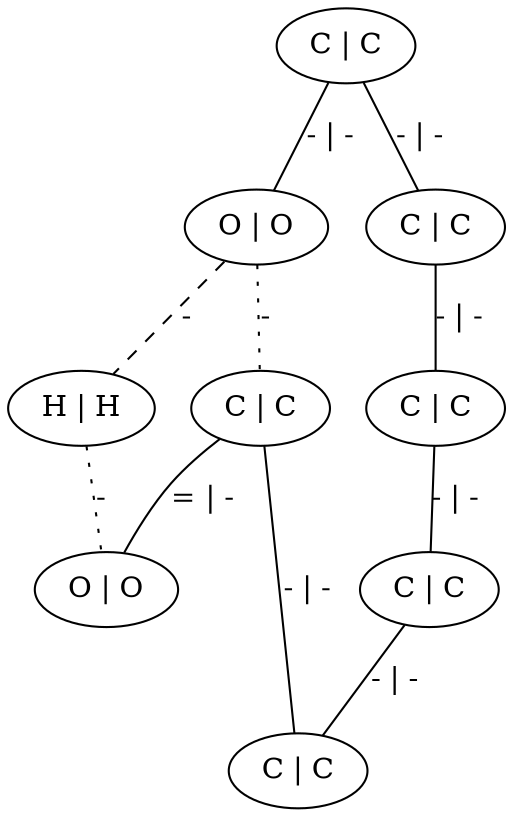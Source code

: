 graph G {
	0 [ label="C | C" ]
	1 [ label="O | O" ]
	2 [ label="H | H" ]
	3 [ label="C | C" ]
	4 [ label="O | O" ]
	5 [ label="C | C" ]
	6 [ label="C | C" ]
	7 [ label="C | C" ]
	8 [ label="C | C" ]
	0 -- 1 [ label="- | -" ]
	0 -- 5 [ label="- | -" ]
	1 -- 2 [ style=dashed label="-" ]
	1 -- 3 [ style=dotted label="-" ]
	2 -- 4 [ style=dotted label="-" ]
	3 -- 4 [ label="= | -" ]
	3 -- 8 [ label="- | -" ]
	5 -- 6 [ label="- | -" ]
	6 -- 7 [ label="- | -" ]
	7 -- 8 [ label="- | -" ]
}
